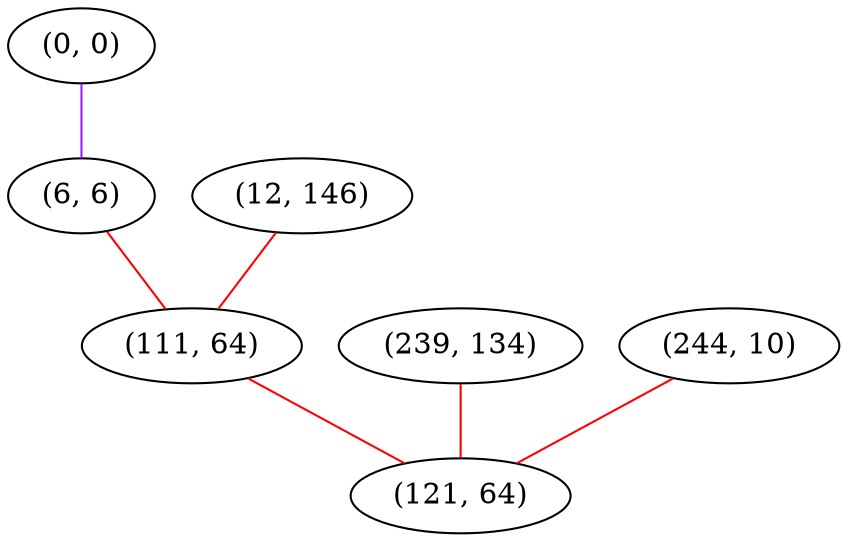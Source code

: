graph "" {
"(0, 0)";
"(12, 146)";
"(6, 6)";
"(111, 64)";
"(239, 134)";
"(244, 10)";
"(121, 64)";
"(0, 0)" -- "(6, 6)"  [color=purple, key=0, weight=4];
"(12, 146)" -- "(111, 64)"  [color=red, key=0, weight=1];
"(6, 6)" -- "(111, 64)"  [color=red, key=0, weight=1];
"(111, 64)" -- "(121, 64)"  [color=red, key=0, weight=1];
"(239, 134)" -- "(121, 64)"  [color=red, key=0, weight=1];
"(244, 10)" -- "(121, 64)"  [color=red, key=0, weight=1];
}

